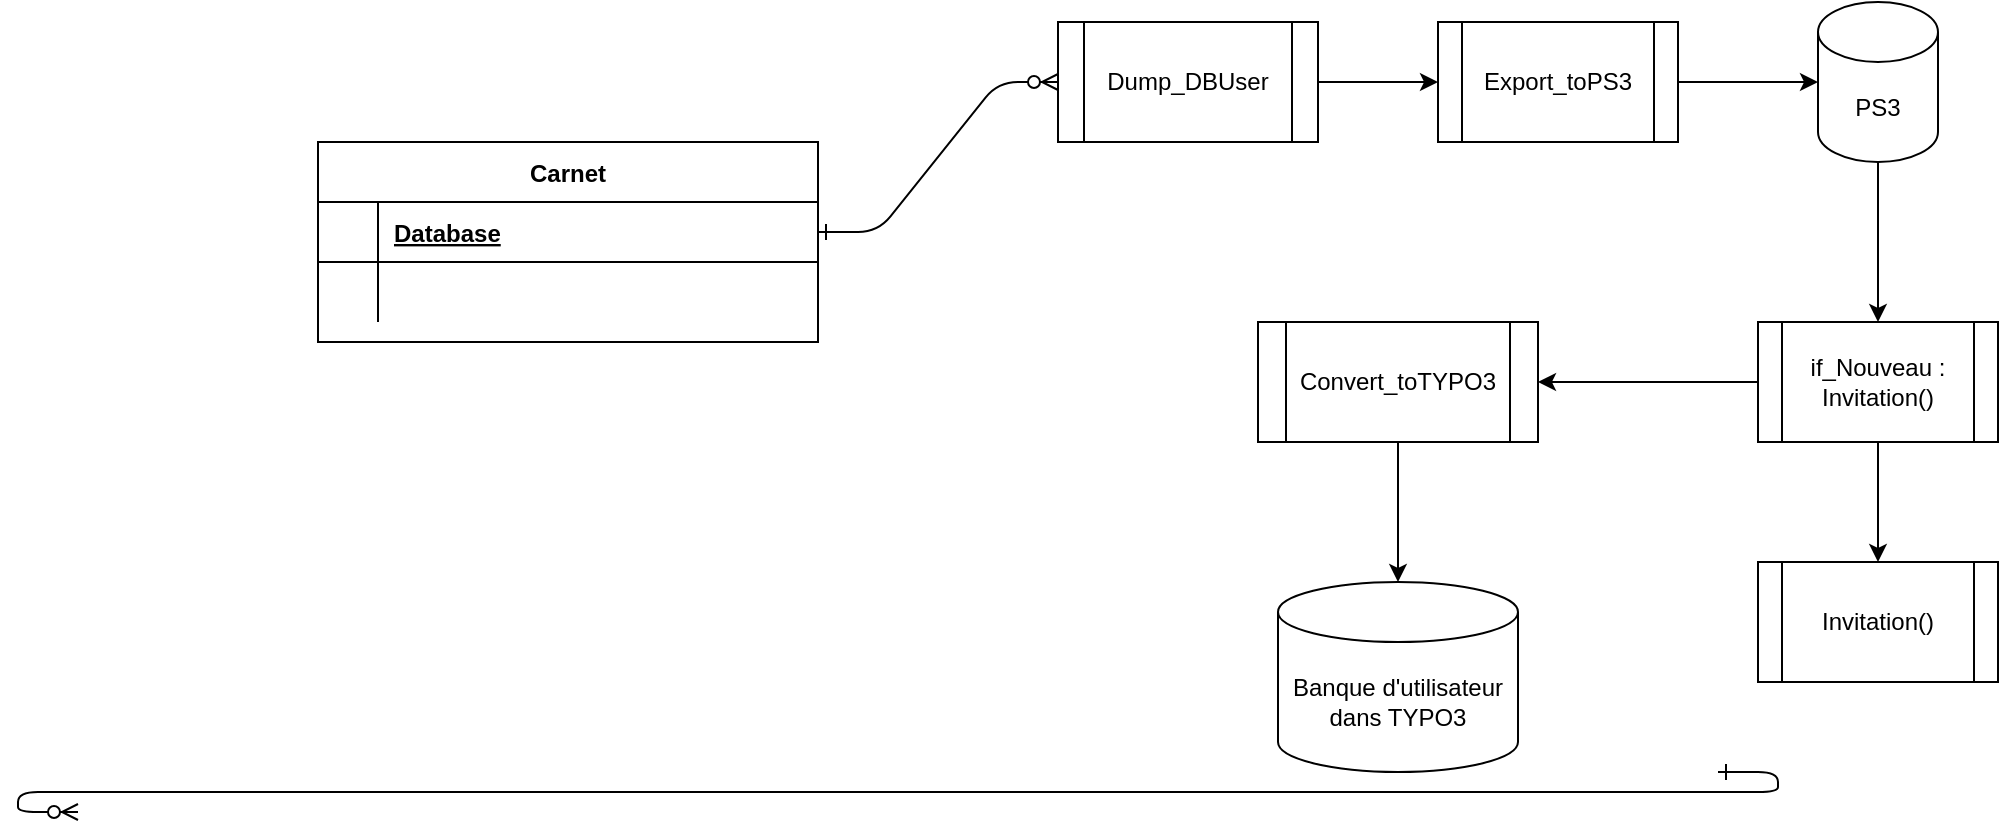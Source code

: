 <mxfile version="17.2.4" type="github">
  <diagram id="R2lEEEUBdFMjLlhIrx00" name="Page-1">
    <mxGraphModel dx="1561" dy="946" grid="1" gridSize="10" guides="1" tooltips="1" connect="1" arrows="1" fold="1" page="1" pageScale="1" pageWidth="1920" pageHeight="1200" math="0" shadow="0" extFonts="Permanent Marker^https://fonts.googleapis.com/css?family=Permanent+Marker">
      <root>
        <mxCell id="0" />
        <mxCell id="1" parent="0" />
        <mxCell id="C-vyLk0tnHw3VtMMgP7b-1" value="" style="edgeStyle=entityRelationEdgeStyle;endArrow=ERzeroToMany;startArrow=ERone;endFill=1;startFill=0;entryX=0;entryY=0.5;entryDx=0;entryDy=0;" parent="1" source="C-vyLk0tnHw3VtMMgP7b-24" target="iLgiMvblA5DvUx3lvZ_4-1" edge="1">
          <mxGeometry width="100" height="100" relative="1" as="geometry">
            <mxPoint x="340" y="720" as="sourcePoint" />
            <mxPoint x="740" y="130" as="targetPoint" />
          </mxGeometry>
        </mxCell>
        <mxCell id="C-vyLk0tnHw3VtMMgP7b-12" value="" style="edgeStyle=entityRelationEdgeStyle;endArrow=ERzeroToMany;startArrow=ERone;endFill=1;startFill=0;" parent="1" target="C-vyLk0tnHw3VtMMgP7b-17" edge="1">
          <mxGeometry width="100" height="100" relative="1" as="geometry">
            <mxPoint x="820" y="435" as="sourcePoint" />
            <mxPoint y="455" as="targetPoint" />
          </mxGeometry>
        </mxCell>
        <mxCell id="C-vyLk0tnHw3VtMMgP7b-23" value="Carnet" style="shape=table;startSize=30;container=1;collapsible=1;childLayout=tableLayout;fixedRows=1;rowLines=0;fontStyle=1;align=center;resizeLast=1;" parent="1" vertex="1">
          <mxGeometry x="120" y="120" width="250" height="100" as="geometry" />
        </mxCell>
        <mxCell id="C-vyLk0tnHw3VtMMgP7b-24" value="" style="shape=partialRectangle;collapsible=0;dropTarget=0;pointerEvents=0;fillColor=none;points=[[0,0.5],[1,0.5]];portConstraint=eastwest;top=0;left=0;right=0;bottom=1;" parent="C-vyLk0tnHw3VtMMgP7b-23" vertex="1">
          <mxGeometry y="30" width="250" height="30" as="geometry" />
        </mxCell>
        <mxCell id="C-vyLk0tnHw3VtMMgP7b-25" value="" style="shape=partialRectangle;overflow=hidden;connectable=0;fillColor=none;top=0;left=0;bottom=0;right=0;fontStyle=1;" parent="C-vyLk0tnHw3VtMMgP7b-24" vertex="1">
          <mxGeometry width="30" height="30" as="geometry" />
        </mxCell>
        <mxCell id="C-vyLk0tnHw3VtMMgP7b-26" value="Database" style="shape=partialRectangle;overflow=hidden;connectable=0;fillColor=none;top=0;left=0;bottom=0;right=0;align=left;spacingLeft=6;fontStyle=5;" parent="C-vyLk0tnHw3VtMMgP7b-24" vertex="1">
          <mxGeometry x="30" width="220" height="30" as="geometry" />
        </mxCell>
        <mxCell id="C-vyLk0tnHw3VtMMgP7b-27" value="" style="shape=partialRectangle;collapsible=0;dropTarget=0;pointerEvents=0;fillColor=none;points=[[0,0.5],[1,0.5]];portConstraint=eastwest;top=0;left=0;right=0;bottom=0;" parent="C-vyLk0tnHw3VtMMgP7b-23" vertex="1">
          <mxGeometry y="60" width="250" height="30" as="geometry" />
        </mxCell>
        <mxCell id="C-vyLk0tnHw3VtMMgP7b-28" value="" style="shape=partialRectangle;overflow=hidden;connectable=0;fillColor=none;top=0;left=0;bottom=0;right=0;" parent="C-vyLk0tnHw3VtMMgP7b-27" vertex="1">
          <mxGeometry width="30" height="30" as="geometry" />
        </mxCell>
        <mxCell id="C-vyLk0tnHw3VtMMgP7b-29" value="" style="shape=partialRectangle;overflow=hidden;connectable=0;fillColor=none;top=0;left=0;bottom=0;right=0;align=left;spacingLeft=6;" parent="C-vyLk0tnHw3VtMMgP7b-27" vertex="1">
          <mxGeometry x="30" width="220" height="30" as="geometry" />
        </mxCell>
        <mxCell id="iLgiMvblA5DvUx3lvZ_4-7" style="edgeStyle=orthogonalEdgeStyle;rounded=0;orthogonalLoop=1;jettySize=auto;html=1;exitX=1;exitY=0.5;exitDx=0;exitDy=0;entryX=0;entryY=0.5;entryDx=0;entryDy=0;" edge="1" parent="1" source="iLgiMvblA5DvUx3lvZ_4-1" target="iLgiMvblA5DvUx3lvZ_4-6">
          <mxGeometry relative="1" as="geometry" />
        </mxCell>
        <mxCell id="iLgiMvblA5DvUx3lvZ_4-1" value="Dump_DBUser" style="shape=process;whiteSpace=wrap;html=1;backgroundOutline=1;" vertex="1" parent="1">
          <mxGeometry x="490" y="60" width="130" height="60" as="geometry" />
        </mxCell>
        <mxCell id="iLgiMvblA5DvUx3lvZ_4-2" value="Banque d&#39;utilisateur dans TYPO3" style="shape=cylinder3;whiteSpace=wrap;html=1;boundedLbl=1;backgroundOutline=1;size=15;" vertex="1" parent="1">
          <mxGeometry x="600" y="340" width="120" height="95" as="geometry" />
        </mxCell>
        <mxCell id="iLgiMvblA5DvUx3lvZ_4-5" style="edgeStyle=orthogonalEdgeStyle;rounded=0;orthogonalLoop=1;jettySize=auto;html=1;exitX=0.5;exitY=1;exitDx=0;exitDy=0;" edge="1" parent="1" source="iLgiMvblA5DvUx3lvZ_4-3" target="iLgiMvblA5DvUx3lvZ_4-2">
          <mxGeometry relative="1" as="geometry" />
        </mxCell>
        <mxCell id="iLgiMvblA5DvUx3lvZ_4-3" value="Convert_toTYPO3" style="shape=process;whiteSpace=wrap;html=1;backgroundOutline=1;" vertex="1" parent="1">
          <mxGeometry x="590" y="210" width="140" height="60" as="geometry" />
        </mxCell>
        <mxCell id="iLgiMvblA5DvUx3lvZ_4-10" style="edgeStyle=orthogonalEdgeStyle;rounded=0;orthogonalLoop=1;jettySize=auto;html=1;exitX=1;exitY=0.5;exitDx=0;exitDy=0;" edge="1" parent="1" source="iLgiMvblA5DvUx3lvZ_4-6" target="iLgiMvblA5DvUx3lvZ_4-9">
          <mxGeometry relative="1" as="geometry" />
        </mxCell>
        <mxCell id="iLgiMvblA5DvUx3lvZ_4-6" value="Export_toPS3" style="shape=process;whiteSpace=wrap;html=1;backgroundOutline=1;" vertex="1" parent="1">
          <mxGeometry x="680" y="60" width="120" height="60" as="geometry" />
        </mxCell>
        <mxCell id="iLgiMvblA5DvUx3lvZ_4-17" style="edgeStyle=orthogonalEdgeStyle;rounded=0;orthogonalLoop=1;jettySize=auto;html=1;exitX=0.5;exitY=1;exitDx=0;exitDy=0;exitPerimeter=0;entryX=0.5;entryY=0;entryDx=0;entryDy=0;" edge="1" parent="1" source="iLgiMvblA5DvUx3lvZ_4-9" target="iLgiMvblA5DvUx3lvZ_4-12">
          <mxGeometry relative="1" as="geometry" />
        </mxCell>
        <mxCell id="iLgiMvblA5DvUx3lvZ_4-9" value="PS3" style="shape=cylinder3;whiteSpace=wrap;html=1;boundedLbl=1;backgroundOutline=1;size=15;" vertex="1" parent="1">
          <mxGeometry x="870" y="50" width="60" height="80" as="geometry" />
        </mxCell>
        <mxCell id="iLgiMvblA5DvUx3lvZ_4-16" value="" style="edgeStyle=orthogonalEdgeStyle;rounded=0;orthogonalLoop=1;jettySize=auto;html=1;" edge="1" parent="1" source="iLgiMvblA5DvUx3lvZ_4-12" target="iLgiMvblA5DvUx3lvZ_4-15">
          <mxGeometry relative="1" as="geometry" />
        </mxCell>
        <mxCell id="iLgiMvblA5DvUx3lvZ_4-20" style="edgeStyle=orthogonalEdgeStyle;rounded=0;orthogonalLoop=1;jettySize=auto;html=1;exitX=0;exitY=0.5;exitDx=0;exitDy=0;" edge="1" parent="1" source="iLgiMvblA5DvUx3lvZ_4-12" target="iLgiMvblA5DvUx3lvZ_4-3">
          <mxGeometry relative="1" as="geometry" />
        </mxCell>
        <mxCell id="iLgiMvblA5DvUx3lvZ_4-12" value="if_Nouveau : Invitation()" style="shape=process;whiteSpace=wrap;html=1;backgroundOutline=1;" vertex="1" parent="1">
          <mxGeometry x="840" y="210" width="120" height="60" as="geometry" />
        </mxCell>
        <mxCell id="iLgiMvblA5DvUx3lvZ_4-15" value="Invitation()" style="shape=process;whiteSpace=wrap;html=1;backgroundOutline=1;" vertex="1" parent="1">
          <mxGeometry x="840" y="330" width="120" height="60" as="geometry" />
        </mxCell>
      </root>
    </mxGraphModel>
  </diagram>
</mxfile>
